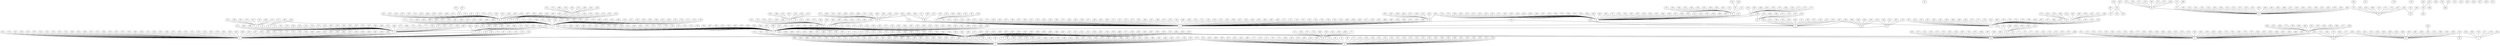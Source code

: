 graph G {
0[Index="0", Pose="2382.15 0 -587.052"];
1[Index="1", Pose="-1859 0 -1375.01"];
2[Index="2", Pose="-4602.37 0 2897.85"];
3[Index="3", Pose="-146.018 0 618.42"];
4[Index="4", Pose="1644.46 0 460.012"];
5[Index="5", Pose="1333.06 0 901.463"];
6[Index="6", Pose="605.327 0 2347.58"];
7[Index="7", Pose="2578.24 0 -597.21"];
8[Index="8", Pose="-2117.97 0 -1399.27"];
9[Index="9", Pose="-414.781 0 -3501.73"];
10[Index="10", Pose="738.856 0 93.1313"];
11[Index="11", Pose="1762.02 0 -48.0425"];
12[Index="12", Pose="-5225.7 0 1687.96"];
13[Index="13", Pose="-5199.47 0 2630.67"];
14[Index="14", Pose="421.186 0 -9.42188"];
15[Index="15", Pose="3195.28 0 246.583"];
16[Index="16", Pose="3100.92 0 508.47"];
17[Index="17", Pose="-4171.03 0 1796.88"];
18[Index="18", Pose="40.6406 0 267.489"];
19[Index="19", Pose="-2226.29 0 -1655.23"];
20[Index="20", Pose="1911.81 0 1648.66"];
21[Index="21", Pose="1497.66 0 -118.451"];
22[Index="22", Pose="-3292.11 0 -2772.19"];
23[Index="23", Pose="-2994.36 0 4629.24"];
24[Index="24", Pose="-3516.22 0 3909.16"];
25[Index="25", Pose="-506.333 0 2374.35"];
26[Index="26", Pose="-2420.72 0 435.999"];
27[Index="27", Pose="-999.223 0 2350.15"];
28[Index="28", Pose="-5416.68 0 2695.05"];
29[Index="29", Pose="-83.2803 0 1428.88"];
30[Index="30", Pose="-2617.06 0 4122.99"];
31[Index="31", Pose="-4783.31 0 2994.78"];
32[Index="32", Pose="794.716 0 360.179"];
33[Index="33", Pose="-2495.65 0 -719.375"];
34[Index="34", Pose="-1515.84 0 1843.04"];
35[Index="35", Pose="-4528.6 0 2789.31"];
36[Index="36", Pose="-5237.77 0 2759.93"];
37[Index="37", Pose="633.263 0 1527.92"];
38[Index="38", Pose="-1391.08 0 2424.9"];
39[Index="39", Pose="-1221.96 0 -2115.35"];
40[Index="40", Pose="1487.81 0 -2606.63"];
41[Index="41", Pose="-916.621 0 2700.2"];
42[Index="42", Pose="-5102.63 0 1201.34"];
43[Index="43", Pose="438.293 0 2392.94"];
44[Index="44", Pose="-258.697 0 -1794.67"];
45[Index="45", Pose="1170.06 0 120.493"];
46[Index="46", Pose="-656.26 0 -1439.59"];
47[Index="47", Pose="-2118.88 0 -2435.74"];
48[Index="48", Pose="-5467.03 0 1436.55"];
49[Index="49", Pose="-4320.47 0 2039.48"];
50[Index="50", Pose="-1640.52 0 -1394.3"];
51[Index="51", Pose="-3638.58 0 3256.23"];
52[Index="52", Pose="2024.76 0 914.591"];
53[Index="53", Pose="-2096.77 0 -3197.45"];
54[Index="54", Pose="1835.44 0 -1922.32"];
55[Index="55", Pose="54.0664 0 -219.698"];
56[Index="56", Pose="-2825.03 0 2594.67"];
57[Index="57", Pose="221.86 0 2196.15"];
58[Index="58", Pose="2535.43 0 640.62"];
59[Index="59", Pose="3421.26 0 2398.67"];
60[Index="60", Pose="-3570.26 0 3896.26"];
61[Index="61", Pose="-5041.47 0 -3554.32"];
62[Index="62", Pose="-1287.02 0 2410.7"];
63[Index="63", Pose="-3457.51 0 1915.89"];
64[Index="64", Pose="-1609.72 0 -3639.77"];
65[Index="65", Pose="-3391.29 0 -3603.93"];
66[Index="66", Pose="2589.89 0 -2132.56"];
67[Index="67", Pose="2111.66 0 -680.109"];
68[Index="68", Pose="2339.22 0 169.384"];
69[Index="69", Pose="3363.98 0 2436.76"];
70[Index="70", Pose="2197.3 0 40.9731"];
71[Index="71", Pose="-4854.26 0 3694.98"];
72[Index="72", Pose="-3748.28 0 3947.83"];
73[Index="73", Pose="2128.49 0 -2354.11"];
74[Index="74", Pose="985.01 0 613.306"];
75[Index="75", Pose="-2975.78 0 3266.28"];
76[Index="76", Pose="-1039.63 0 -1135.59"];
77[Index="77", Pose="-3288.47 0 4683.5"];
78[Index="78", Pose="2572.83 0 -1955.32"];
79[Index="79", Pose="-15.0059 0 808.806"];
80[Index="80", Pose="4374.11 0 1601.86"];
81[Index="81", Pose="-3350.29 0 4457.82"];
82[Index="82", Pose="-654.996 0 -761.327"];
83[Index="83", Pose="570.977 0 -964.793"];
84[Index="84", Pose="2002.33 0 691.779"];
85[Index="85", Pose="357.547 0 2317"];
86[Index="86", Pose="-3507.93 0 4515.07"];
87[Index="87", Pose="1739.67 0 -1849.4"];
88[Index="88", Pose="3692.57 0 1380.24"];
89[Index="89", Pose="2295.06 0 2706.02"];
90[Index="90", Pose="3496.15 0 1418.84"];
91[Index="91", Pose="1922.65 0 619.239"];
92[Index="92", Pose="-1439.38 0 1430.42"];
93[Index="93", Pose="-1723.37 0 -3746"];
94[Index="94", Pose="1768.77 0 332.029"];
95[Index="95", Pose="3558.87 0 1613.47"];
96[Index="96", Pose="2354.35 0 -879.187"];
97[Index="97", Pose="-3478.63 0 1518.07"];
98[Index="98", Pose="-4342.84 0 3214.21"];
99[Index="99", Pose="-2946.34 0 -2854.94"];
100[Index="100", Pose="-4510.24 0 1584.29"];
101[Index="101", Pose="2375.85 0 -1649.57"];
102[Index="102", Pose="-4525.33 0 3459.03"];
103[Index="103", Pose="-1408.3 0 770.154"];
104[Index="104", Pose="1629.35 0 -2062.26"];
105[Index="105", Pose="-2831.54 0 2451.12"];
106[Index="106", Pose="-3473.2 0 1480.2"];
107[Index="107", Pose="-1795.43 0 -2042.84"];
108[Index="108", Pose="2257.71 0 -617.562"];
109[Index="109", Pose="-1282.56 0 1035.2"];
110[Index="110", Pose="3460.66 0 1806.35"];
111[Index="111", Pose="-2391.18 0 831.54"];
112[Index="112", Pose="-310.542 0 -2421.8"];
113[Index="113", Pose="-459.46 0 2374.9"];
114[Index="114", Pose="4384.29 0 1377.19"];
115[Index="115", Pose="3557.96 0 1123.28"];
116[Index="116", Pose="-4547.79 0 1168.55"];
117[Index="117", Pose="-3537.81 0 4674.68"];
118[Index="118", Pose="-4604.34 0 1993.79"];
119[Index="119", Pose="3221.18 0 715.122"];
120[Index="120", Pose="1550.63 0 -1876.48"];
121[Index="121", Pose="-1679.77 0 -3822.48"];
122[Index="122", Pose="-2815.29 0 3149.51"];
123[Index="123", Pose="-196.083 0 177.458"];
124[Index="124", Pose="1688.26 0 -85.5059"];
125[Index="125", Pose="-3547.25 0 4092.44"];
126[Index="126", Pose="-774.415 0 -1070.8"];
127[Index="127", Pose="-721.85 0 750.064"];
128[Index="128", Pose="953.127 0 486.447"];
129[Index="129", Pose="-954.208 0 -989.957"];
130[Index="130", Pose="3505.86 0 2155.92"];
131[Index="131", Pose="-5163.53 0 2228.49"];
132[Index="132", Pose="2425.74 0 -952.146"];
133[Index="133", Pose="-3337.61 0 3366.87"];
134[Index="134", Pose="-4067.63 0 -2893.6"];
135[Index="135", Pose="991.932 0 122.816"];
136[Index="136", Pose="-2052.88 0 -1641.33"];
137[Index="137", Pose="-911.008 0 147.211"];
138[Index="138", Pose="-4066.59 0 4316.18"];
139[Index="139", Pose="-1909.12 0 -1781.07"];
140[Index="140", Pose="-3389.43 0 4396.15"];
141[Index="141", Pose="-3811.15 0 1769.42"];
142[Index="142", Pose="-4997.24 0 2451.18"];
143[Index="143", Pose="370.564 0 314.028"];
144[Index="144", Pose="-4916.16 0 -3717.87"];
145[Index="145", Pose="-1913.89 0 -2552.97"];
146[Index="146", Pose="-2303.66 0 -247.271"];
147[Index="147", Pose="-4278.5 0 4314.21"];
148[Index="148", Pose="-336.989 0 2384.21"];
149[Index="149", Pose="-4399.61 0 2689.3"];
150[Index="150", Pose="-226.709 0 1582.35"];
151[Index="151", Pose="1555.11 0 503.574"];
152[Index="152", Pose="-325.921 0 -2138.66"];
153[Index="153", Pose="1847.55 0 -572.059"];
154[Index="154", Pose="-2686.76 0 -2873.29"];
155[Index="155", Pose="-307.302 0 1756.79"];
156[Index="156", Pose="-2470.4 0 2373.32"];
157[Index="157", Pose="-2060.33 0 -2049.82"];
158[Index="158", Pose="-2908.95 0 1138.34"];
159[Index="159", Pose="3665.22 0 2401.65"];
160[Index="160", Pose="-3162.58 0 1813.48"];
161[Index="161", Pose="-3414.58 0 4647.76"];
162[Index="162", Pose="-51.8237 0 1497.27"];
163[Index="163", Pose="1706.51 0 1514.77"];
164[Index="164", Pose="-2940.99 0 1439.32"];
165[Index="165", Pose="2844.45 0 296.303"];
166[Index="166", Pose="-1304.5 0 -1429.64"];
167[Index="167", Pose="-3174.05 0 2393.05"];
168[Index="168", Pose="-4669.65 0 4091.78"];
169[Index="169", Pose="-3337.29 0 -3129.68"];
170[Index="170", Pose="2567.52 0 -64.6924"];
171[Index="171", Pose="-5167.41 0 -3670.26"];
172[Index="172", Pose="609.776 0 2667.73"];
173[Index="173", Pose="-4557.6 0 -3344"];
174[Index="174", Pose="2993.72 0 1443.04"];
175[Index="175", Pose="-4858.86 0 -3603.4"];
176[Index="176", Pose="-4743.56 0 2921.56"];
177[Index="177", Pose="-5030.95 0 -3816.98"];
178[Index="178", Pose="2042.32 0 -517.079"];
179[Index="179", Pose="-4565.13 0 -3461.9"];
180[Index="180", Pose="-987.534 0 -1465.63"];
181[Index="181", Pose="3112.56 0 1580.2"];
182[Index="182", Pose="2485.44 0 -1483.08"];
183[Index="183", Pose="-5006.09 0 1316.78"];
184[Index="184", Pose="-2270.79 0 -263.214"];
185[Index="185", Pose="-176.828 0 -3480.87"];
186[Index="186", Pose="1245.48 0 -274.089"];
187[Index="187", Pose="-831.164 0 -1982.02"];
188[Index="188", Pose="-332.009 0 1468.71"];
189[Index="189", Pose="-4405.73 0 1777.16"];
190[Index="190", Pose="-957.816 0 -453.688"];
191[Index="191", Pose="-3216.18 0 -3128.99"];
192[Index="192", Pose="-754.261 0 2507.83"];
193[Index="193", Pose="-5131.26 0 2645.15"];
194[Index="194", Pose="693.227 0 38.1299"];
195[Index="195", Pose="-212.602 0 -2327.08"];
196[Index="196", Pose="-4376.83 0 2987.85"];
197[Index="197", Pose="-3564.46 0 -2892.62"];
198[Index="198", Pose="-3610.1 0 -3053.08"];
199[Index="199", Pose="-772.221 0 -1819.44"];
200[Index="200", Pose="2393.09 0 -80.4365"];
201[Index="201", Pose="2559.54 0 248.021"];
202[Index="202", Pose="-968.63 0 -1328.72"];
203[Index="203", Pose="651.366 0 894.53"];
204[Index="204", Pose="-3766.95 0 -2713.32"];
205[Index="205", Pose="3642.51 0 580.038"];
206[Index="206", Pose="538.781 0 2033.4"];
207[Index="207", Pose="2486.49 0 -1323.38"];
208[Index="208", Pose="-1598.95 0 -929.522"];
209[Index="209", Pose="-2505.77 0 1118.53"];
210[Index="210", Pose="-3359.41 0 2325.5"];
211[Index="211", Pose="3399.8 0 225.93"];
212[Index="212", Pose="-362.698 0 -3381.17"];
213[Index="213", Pose="3509.04 0 977.537"];
214[Index="214", Pose="2090.5 0 669.459"];
215[Index="215", Pose="-1751.47 0 -3731.99"];
216[Index="216", Pose="1840.34 0 -1574.64"];
217[Index="217", Pose="251.955 0 377.761"];
218[Index="218", Pose="-2625.12 0 3958.75"];
219[Index="219", Pose="1893.7 0 -1637.78"];
220[Index="220", Pose="-546.539 0 -1697.44"];
221[Index="221", Pose="-817.831 0 -1645.9"];
222[Index="222", Pose="-3458.53 0 -3166.42"];
223[Index="223", Pose="1363.6 0 160.039"];
224[Index="224", Pose="2384.77 0 -108.046"];
225[Index="225", Pose="-1046.47 0 915.185"];
226[Index="226", Pose="-1086.84 0 -1083.23"];
227[Index="227", Pose="-3599.16 0 3186.38"];
228[Index="228", Pose="-1143.75 0 -835.288"];
229[Index="229", Pose="-1512.27 0 -3738.27"];
230[Index="230", Pose="-1384.42 0 1983.54"];
231[Index="231", Pose="-600.446 0 -671.81"];
232[Index="232", Pose="2982.52 0 1024.68"];
233[Index="233", Pose="-435.17 0 860.979"];
234[Index="234", Pose="1719.86 0 2535.25"];
235[Index="235", Pose="-2243.88 0 -1017.85"];
236[Index="236", Pose="-2556.15 0 -3767.42"];
237[Index="237", Pose="-2023.06 0 -1058.26"];
238[Index="238", Pose="2419.93 0 1041.96"];
239[Index="239", Pose="-4985.42 0 -3689.63"];
240[Index="240", Pose="3101.02 0 1519.59"];
241[Index="241", Pose="-3947.71 0 4545.94"];
242[Index="242", Pose="1814.78 0 529.477"];
243[Index="243", Pose="2056.02 0 710.672"];
244[Index="244", Pose="-913.827 0 -1063.71"];
245[Index="245", Pose="-3267.94 0 3208.05"];
246[Index="246", Pose="-1729.11 0 -3789.03"];
247[Index="247", Pose="1514.97 0 772.431"];
248[Index="248", Pose="2300.5 0 -382.175"];
249[Index="249", Pose="-1186.5 0 -1961.43"];
250[Index="250", Pose="783.096 0 1522.69"];
251[Index="251", Pose="-5438.16 0 1359.94"];
252[Index="252", Pose="2359.16 0 -346.131"];
253[Index="253", Pose="-4308.19 0 4573.96"];
254[Index="254", Pose="-2704.9 0 2480.17"];
255[Index="255", Pose="-3290.87 0 -2863.78"];
256[Index="256", Pose="-4645.19 0 2274.19"];
257[Index="257", Pose="3095.03 0 630.095"];
258[Index="258", Pose="3368 0 2723.44"];
259[Index="259", Pose="-1937.46 0 -2842.66"];
260[Index="260", Pose="-317.705 0 635.199"];
261[Index="261", Pose="-4752.92 0 2418.2"];
262[Index="262", Pose="-1144.87 0 1000.19"];
263[Index="263", Pose="2574.04 0 -1275.69"];
264[Index="264", Pose="-3511.1 0 -3099.44"];
265[Index="265", Pose="1335.88 0 566.009"];
266[Index="266", Pose="3504.26 0 2232.04"];
267[Index="267", Pose="651.703 0 1202.46"];
268[Index="268", Pose="676.146 0 -3235.38"];
269[Index="269", Pose="-177.606 0 -86.7754"];
270[Index="270", Pose="533.818 0 2019.94"];
271[Index="271", Pose="927.641 0 2403.91"];
272[Index="272", Pose="2160.05 0 2715.64"];
273[Index="273", Pose="-2330.15 0 -1028.75"];
274[Index="274", Pose="2163.16 0 1059.57"];
275[Index="275", Pose="916.554 0 79.9624"];
276[Index="276", Pose="-201.763 0 441.973"];
277[Index="277", Pose="2935.29 0 1366.95"];
278[Index="278", Pose="-1554.98 0 1192.76"];
279[Index="279", Pose="2395.72 0 -2530.48"];
280[Index="280", Pose="-1570.21 0 -2405.17"];
281[Index="281", Pose="764.572 0 1791.57"];
282[Index="282", Pose="3319.74 0 1759.36"];
283[Index="283", Pose="-1077.53 0 2189.58"];
284[Index="284", Pose="2122.24 0 -1427.64"];
285[Index="285", Pose="-3109.58 0 2410.35"];
286[Index="286", Pose="1327.03 0 500.55"];
287[Index="287", Pose="-2393.08 0 -2699.18"];
288[Index="288", Pose="-4872.21 0 3376.64"];
289[Index="289", Pose="2527.88 0 -684.133"];
290[Index="290", Pose="-4178.82 0 1376.34"];
291[Index="291", Pose="-5036.61 0 1536.79"];
292[Index="292", Pose="-436.682 0 -1857.95"];
293[Index="293", Pose="-2457.84 0 -179.727"];
294[Index="294", Pose="-2334.11 0 -1534.44"];
295[Index="295", Pose="-5053.16 0 -3336.36"];
296[Index="296", Pose="2927.42 0 1824.84"];
297[Index="297", Pose="-486.29 0 -2900.77"];
298[Index="298", Pose="-1510.66 0 -1151.01"];
299[Index="299", Pose="-3187.97 0 2379.11"];
300[Index="300", Pose="-3540.73 0 1549.01"];
301[Index="301", Pose="268.448 0 797.912"];
302[Index="302", Pose="-366.865 0 189.257"];
303[Index="303", Pose="3257.3 0 1448.28"];
304[Index="304", Pose="-144.45 0 2445.12"];
305[Index="305", Pose="-1311.96 0 1726.31"];
306[Index="306", Pose="1520.78 0 120.08"];
307[Index="307", Pose="-5469.76 0 1935.85"];
308[Index="308", Pose="3449.87 0 2348.46"];
309[Index="309", Pose="-547.474 0 168.592"];
310[Index="310", Pose="-4573.99 0 4611.43"];
311[Index="311", Pose="-5440.82 0 1343.79"];
312[Index="312", Pose="-3249.63 0 3110.64"];
313[Index="313", Pose="-5339.12 0 -3215.17"];
314[Index="314", Pose="645.259 0 2454.74"];
315[Index="315", Pose="731.297 0 -1044.15"];
316[Index="316", Pose="-4661.13 0 1515.69"];
317[Index="317", Pose="4434.82 0 2222"];
318[Index="318", Pose="753.448 0 -2807.91"];
319[Index="319", Pose="-4243.06 0 -3030.34"];
320[Index="320", Pose="-3882.39 0 1243.91"];
321[Index="321", Pose="-4275.6 0 4529.92"];
322[Index="322", Pose="-2860.32 0 2447.28"];
323[Index="323", Pose="1974.49 0 -941.388"];
324[Index="324", Pose="-4583.17 0 -2840.15"];
325[Index="325", Pose="1218.7 0 332.905"];
326[Index="326", Pose="-4328.75 0 3156.83"];
327[Index="327", Pose="-3224.1 0 2971.82"];
328[Index="328", Pose="-4738.26 0 4118.41"];
329[Index="329", Pose="-4567.73 0 2809.63"];
330[Index="330", Pose="-1566.34 0 1454.68"];
331[Index="331", Pose="1599.86 0 -152.792"];
332[Index="332", Pose="-3374.63 0 1299.37"];
333[Index="333", Pose="1784.91 0 -2208.08"];
334[Index="334", Pose="-916.374 0 227.524"];
335[Index="335", Pose="831.535 0 1498.92"];
336[Index="336", Pose="3004 0 906.674"];
337[Index="337", Pose="2597.95 0 -2063.66"];
338[Index="338", Pose="2153.73 0 -202.267"];
339[Index="339", Pose="2033.03 0 -946.711"];
340[Index="340", Pose="-1317.18 0 2477.9"];
341[Index="341", Pose="-4815.68 0 -3337.72"];
342[Index="342", Pose="683.299 0 1630.04"];
343[Index="343", Pose="-3276.19 0 4492.14"];
344[Index="344", Pose="-3512.5 0 1454.17"];
345[Index="345", Pose="-222.723 0 -2758.29"];
346[Index="346", Pose="-309.485 0 294.455"];
347[Index="347", Pose="2673.17 0 -1317.99"];
348[Index="348", Pose="203.319 0 771.366"];
349[Index="349", Pose="-4856.38 0 -3150.52"];
350[Index="350", Pose="3039.66 0 1974.07"];
351[Index="351", Pose="-3727.66 0 4555.55"];
352[Index="352", Pose="-505.952 0 -3740.59"];
353[Index="353", Pose="-476.31 0 253.462"];
354[Index="354", Pose="-4375.89 0 2642.9"];
355[Index="355", Pose="626.772 0 337.647"];
356[Index="356", Pose="90.2036 0 -216.705"];
357[Index="357", Pose="-2183.67 0 -976.303"];
358[Index="358", Pose="915.843 0 623.526"];
359[Index="359", Pose="-2419.55 0 -172.093"];
360[Index="360", Pose="-1431.62 0 -2295.04"];
361[Index="361", Pose="-3571.3 0 4161.15"];
362[Index="362", Pose="-1116.26 0 192.562"];
363[Index="363", Pose="-1698.37 0 -3709.33"];
364[Index="364", Pose="-2062.57 0 -1856.03"];
365[Index="365", Pose="-2699.49 0 4097.65"];
366[Index="366", Pose="2998.98 0 1851.27"];
367[Index="367", Pose="-555.879 0 -2449.21"];
368[Index="368", Pose="3311.28 0 1427.75"];
369[Index="369", Pose="-442.021 0 185.517"];
370[Index="370", Pose="-4370.75 0 2175.59"];
371[Index="371", Pose="-2586.86 0 -3186.77"];
372[Index="372", Pose="1913.58 0 48.9805"];
373[Index="373", Pose="-1339.71 0 287.99"];
374[Index="374", Pose="157.583 0 371.595"];
375[Index="375", Pose="1663.76 0 -2433.31"];
376[Index="376", Pose="2167.5 0 -1524.46"];
377[Index="377", Pose="-3177.76 0 4461.47"];
378[Index="378", Pose="-1133.72 0 609.477"];
379[Index="379", Pose="504.945 0 2755"];
380[Index="380", Pose="-3286.88 0 4199.63"];
381[Index="381", Pose="-5173.33 0 1619.34"];
382[Index="382", Pose="-4653.27 0 1340.12"];
383[Index="383", Pose="2440.05 0 -1543.06"];
384[Index="384", Pose="2049.07 0 178.228"];
385[Index="385", Pose="-2354.86 0 2399.11"];
386[Index="386", Pose="1437.12 0 -2570.23"];
387[Index="387", Pose="-4858.94 0 4256.44"];
388[Index="388", Pose="-715.878 0 128.88"];
389[Index="389", Pose="-2158.41 0 -1290.44"];
390[Index="390", Pose="3627.8 0 311.176"];
391[Index="391", Pose="881.979 0 2573.4"];
392[Index="392", Pose="-4475.61 0 4316.81"];
393[Index="393", Pose="-681.738 0 -1826.06"];
394[Index="394", Pose="-3639.88 0 1629.67"];
395[Index="395", Pose="-772.965 0 2398.19"];
396[Index="396", Pose="-687.554 0 358.439"];
397[Index="397", Pose="-579.569 0 -2691.31"];
398[Index="398", Pose="3488.66 0 1216.58"];
399[Index="399", Pose="-3570.41 0 4039.58"];
400[Index="400", Pose="-518.555 0 -3370.19"];
401[Index="401", Pose="1844.49 0 661.264"];
402[Index="402", Pose="1202.47 0 113.966"];
403[Index="403", Pose="-4980.7 0 4348.25"];
404[Index="404", Pose="2870.14 0 1204.96"];
405[Index="405", Pose="-5306.52 0 -3162.21"];
406[Index="406", Pose="-4348.95 0 2118.89"];
407[Index="407", Pose="-2036.62 0 -3809.69"];
408[Index="408", Pose="-2062.61 0 -1000.54"];
409[Index="409", Pose="1872.58 0 -2041.99"];
410[Index="410", Pose="245.036 0 2471.62"];
411[Index="411", Pose="-2380.95 0 -1352.69"];
412[Index="412", Pose="-2237.06 0 -1749.81"];
413[Index="413", Pose="-2134.05 0 -1134.37"];
414[Index="414", Pose="-864.953 0 266.173"];
415[Index="415", Pose="-2228.23 0 -973.457"];
416[Index="416", Pose="-3266.63 0 2464.85"];
417[Index="417", Pose="-1191.94 0 -1002.94"];
418[Index="418", Pose="1537.66 0 956.352"];
419[Index="419", Pose="-4971.13 0 -2961.78"];
420[Index="420", Pose="-1129.51 0 -1513.9"];
421[Index="421", Pose="2422.57 0 -1435.76"];
422[Index="422", Pose="-56.894 0 1699.81"];
423[Index="423", Pose="-2981.02 0 -2793.35"];
424[Index="424", Pose="-2724.58 0 4142.11"];
425[Index="425", Pose="-346.29 0 2628.57"];
426[Index="426", Pose="2503 0 -367.697"];
427[Index="427", Pose="220.417 0 -193.079"];
428[Index="428", Pose="-4984.55 0 4637.13"];
429[Index="429", Pose="-397.328 0 -2730.56"];
430[Index="430", Pose="4484.41 0 1083.94"];
431[Index="431", Pose="-378.121 0 2664.3"];
432[Index="432", Pose="3034.53 0 2032.85"];
433[Index="433", Pose="-2003.97 0 -1122.33"];
434[Index="434", Pose="-4945.1 0 1617.14"];
435[Index="435", Pose="-3299.25 0 4018.92"];
436[Index="436", Pose="967.467 0 1103.99"];
437[Index="437", Pose="-1237.9 0 1627.26"];
438[Index="438", Pose="-3231.44 0 -2842.74"];
439[Index="439", Pose="-4071.21 0 4055.4"];
440[Index="440", Pose="1334.21 0 986.511"];
441[Index="441", Pose="-4799.48 0 3417.28"];
442[Index="442", Pose="-325.167 0 -3733.37"];
443[Index="443", Pose="-186.486 0 -1899.15"];
444[Index="444", Pose="-2551.83 0 194.617"];
445[Index="445", Pose="1715.29 0 509.353"];
446[Index="446", Pose="-1059.29 0 -825.525"];
447[Index="447", Pose="-3293.18 0 2329.71"];
448[Index="448", Pose="-4949.34 0 -3737.23"];
449[Index="449", Pose="-2476.27 0 569.191"];
450[Index="450", Pose="-611.856 0 -2425.92"];
451[Index="451", Pose="2920.47 0 325.322"];
452[Index="452", Pose="-1772.45 0 -991.401"];
453[Index="453", Pose="2584.01 0 938.871"];
454[Index="454", Pose="-3994.61 0 -3126.14"];
455[Index="455", Pose="-1688.15 0 -2521.07"];
456[Index="456", Pose="1480.53 0 -264.367"];
457[Index="457", Pose="1395.43 0 -203.127"];
458[Index="458", Pose="-4842.95 0 2503.07"];
459[Index="459", Pose="1534.65 0 -1679.07"];
460[Index="460", Pose="717.156 0 313.731"];
461[Index="461", Pose="-937.982 0 -243.953"];
462[Index="462", Pose="-2308.89 0 -3412.24"];
463[Index="463", Pose="3066.96 0 397.765"];
464[Index="464", Pose="-248.297 0 729.546"];
465[Index="465", Pose="-458.834 0 2679.22"];
466[Index="466", Pose="-4535.41 0 2922.07"];
467[Index="467", Pose="2402.32 0 1014.48"];
468[Index="468", Pose="-1010.06 0 -1552.66"];
469[Index="469", Pose="-4626.78 0 -3165.17"];
470[Index="470", Pose="2222.36 0 -254.927"];
471[Index="471", Pose="-895.163 0 -1473.77"];
472[Index="472", Pose="1470.47 0 -1977.2"];
473[Index="473", Pose="-1346.79 0 -1413.66"];
474[Index="474", Pose="322.793 0 2689.33"];
475[Index="475", Pose="-40.1812 0 2678.15"];
476[Index="476", Pose="-506.854 0 1589.81"];
477[Index="477", Pose="3166.79 0 2586.13"];
478[Index="478", Pose="-2032.5 0 -2675.77"];
479[Index="479", Pose="2851.34 0 1466.68"];
480[Index="480", Pose="-4776.52 0 3302.07"];
481[Index="481", Pose="-5086.57 0 2232.76"];
482[Index="482", Pose="-575.019 0 761.06"];
483[Index="483", Pose="-2503.93 0 3120.33"];
484[Index="484", Pose="-4778.48 0 3808.07"];
485[Index="485", Pose="4436.82 0 1265.48"];
486[Index="486", Pose="-3349.77 0 2349.02"];
487[Index="487", Pose="-626.812 0 -1551.28"];
488[Index="488", Pose="2307.51 0 -664.794"];
489[Index="489", Pose="-2302.16 0 -447.812"];
490[Index="490", Pose="-1177.88 0 -1545.66"];
491[Index="491", Pose="2637.79 0 2631.26"];
492[Index="492", Pose="-3340.02 0 1889.81"];
493[Index="493", Pose="481.758 0 790.242"];
494[Index="494", Pose="2141.33 0 -1719.26"];
495[Index="495", Pose="-3370.41 0 -3146.12"];
496[Index="496", Pose="-879.415 0 -3615.98"];
497[Index="497", Pose="-1581.32 0 2174.85"];
498[Index="498", Pose="-2564.14 0 1180.64"];
499[Index="499", Pose="-453.319 0 -2777.72"];
500[Index="500", Pose="-2335.22 0 -3434.2"];
501[Index="501", Pose="1976.74 0 146.452"];
502[Index="502", Pose="4407.49 0 2216.66"];
503[Index="503", Pose="3294.33 0 1704.86"];
504[Index="504", Pose="-342.694 0 -2119.21"];
505[Index="505", Pose="-258.148 0 798.23"];
506[Index="506", Pose="-3219.44 0 1542.22"];
507[Index="507", Pose="1038.07 0 44.0728"];
508[Index="508", Pose="-5510.88 0 2277.44"];
509[Index="509", Pose="-1296.38 0 1035.5"];
510[Index="510", Pose="-952.364 0 -1536.82"];
511[Index="511", Pose="-1100.41 0 -838.051"];
512[Index="512", Pose="-3372.99 0 1454.45"];
513[Index="513", Pose="-4532.2 0 1539.71"];
514[Index="514", Pose="2389.81 0 -2138.94"];
515[Index="515", Pose="-2336.2 0 2635.05"];
516[Index="516", Pose="-2644.84 0 -3061.03"];
517[Index="517", Pose="-2555.61 0 2543.07"];
518[Index="518", Pose="-2187.47 0 -1447.57"];
519[Index="519", Pose="3187.3 0 2071.6"];
520[Index="520", Pose="2286.13 0 -2314.21"];
521[Index="521", Pose="2061.66 0 -1097.9"];
522[Index="522", Pose="716.716 0 820.358"];
523[Index="523", Pose="3702.54 0 1949.43"];
524[Index="524", Pose="-2712.29 0 1585.93"];
525[Index="525", Pose="-4760.95 0 4604.16"];
526[Index="526", Pose="-724.396 0 -83.9658"];
527[Index="527", Pose="-193.537 0 -2408.74"];
528[Index="528", Pose="-2885.89 0 -3031.77"];
529[Index="529", Pose="-2853 0 4159.2"];
530[Index="530", Pose="-1330.36 0 2697.24"];
531[Index="531", Pose="-1053.58 0 76.0918"];
532[Index="532", Pose="-2761.68 0 4535.51"];
533[Index="533", Pose="3670.92 0 826.347"];
534[Index="534", Pose="1966.23 0 -652.112"];
535[Index="535", Pose="1429.63 0 2488.77"];
536[Index="536", Pose="-1977.57 0 -3744.68"];
537[Index="537", Pose="-4743.07 0 1356.17"];
538[Index="538", Pose="-3399.24 0 1253.95"];
539[Index="539", Pose="-1070.02 0 -1707.62"];
540[Index="540", Pose="-1559.71 0 1791.14"];
541[Index="541", Pose="-4606.39 0 -3182.83"];
542[Index="542", Pose="-1342.57 0 729.355"];
543[Index="543", Pose="2267.22 0 -1012.75"];
544[Index="544", Pose="1049.08 0 2693.71"];
545[Index="545", Pose="529.819 0 -2865.71"];
546[Index="546", Pose="-1203.96 0 1131.76"];
547[Index="547", Pose="-518.697 0 712.814"];
548[Index="548", Pose="-1607.94 0 -1297.59"];
549[Index="549", Pose="-5169.01 0 4504.94"];
550[Index="550", Pose="-1473.54 0 -1741.03"];
551[Index="551", Pose="-1177.53 0 2079.78"];
552[Index="552", Pose="-1249.44 0 2482.93"];
553[Index="553", Pose="-1534.8 0 -2276.09"];
554[Index="554", Pose="358.668 0 2388.33"];
555[Index="555", Pose="-5077.23 0 4289.92"];
556[Index="556", Pose="-5142.06 0 1770.29"];
557[Index="557", Pose="-2205.48 0 -1271.28"];
558[Index="558", Pose="-4869.42 0 1460.39"];
559[Index="559", Pose="2535.23 0 920.016"];
560[Index="560", Pose="-298.34 0 2724.13"];
561[Index="561", Pose="2169.49 0 -865.529"];
562[Index="562", Pose="1646.67 0 27.04"];
563[Index="563", Pose="2115.77 0 -3146.55"];
564[Index="564", Pose="2596.64 0 694.72"];
565[Index="565", Pose="-2102.44 0 -2314.25"];
566[Index="566", Pose="-717.091 0 2321.78"];
567[Index="567", Pose="-1993.46 0 -2916.6"];
568[Index="568", Pose="-4749.19 0 -3443.63"];
569[Index="569", Pose="1438.17 0 1035.88"];
570[Index="570", Pose="2921.56 0 1740.08"];
571[Index="571", Pose="1720.41 0 -2075.28"];
572[Index="572", Pose="-392.55 0 -3345.48"];
573[Index="573", Pose="1467.14 0 -2157.05"];
574[Index="574", Pose="-1851.78 0 -3477.17"];
575[Index="575", Pose="750.032 0 1274.63"];
576[Index="576", Pose="-802.393 0 -1.81396"];
577[Index="577", Pose="-936.189 0 -3752.88"];
578[Index="578", Pose="-708.349 0 -1961.08"];
579[Index="579", Pose="2757.03 0 101.823"];
580[Index="580", Pose="-2360.37 0 1.51807"];
581[Index="581", Pose="-3688.25 0 1266.26"];
582[Index="582", Pose="628.299 0 -186.393"];
583[Index="583", Pose="-2530.49 0 -191.812"];
584[Index="584", Pose="2914.53 0 2147.87"];
585[Index="585", Pose="1903.05 0 301.291"];
586[Index="586", Pose="-5036.78 0 1401.85"];
587[Index="587", Pose="778.306 0 501.695"];
588[Index="588", Pose="3475.38 0 2328.59"];
589[Index="589", Pose="-939.207 0 -216.049"];
590[Index="590", Pose="836.929 0 439.955"];
591[Index="591", Pose="1236.19 0 2716.69"];
592[Index="592", Pose="-4882.24 0 1677.38"];
593[Index="593", Pose="-2779.29 0 2947.3"];
594[Index="594", Pose="2250.81 0 -806.035"];
595[Index="595", Pose="-3816.72 0 1324.85"];
596[Index="596", Pose="-2752.61 0 2700.2"];
597[Index="597", Pose="-500.266 0 692.735"];
598[Index="598", Pose="-4031.3 0 1377.81"];
599[Index="599", Pose="-3227.06 0 2427.95"];
600[Index="600", Pose="2333.78 0 -1074.26"];
601[Index="601", Pose="2199.47 0 390.43"];
602[Index="602", Pose="-4710.56 0 2899.09"];
603[Index="603", Pose="663.767 0 1414.38"];
604[Index="604", Pose="3471.46 0 2244.08"];
605[Index="605", Pose="-3473.38 0 1677.07"];
606[Index="606", Pose="2444.3 0 -1459.35"];
607[Index="607", Pose="-1287.53 0 2187.02"];
608[Index="608", Pose="-4966.06 0 3841.3"];
609[Index="609", Pose="-2418.79 0 -1037.91"];
610[Index="610", Pose="2647.56 0 -1597.98"];
611[Index="611", Pose="-2756.28 0 2754.51"];
612[Index="612", Pose="1102.79 0 371.442"];
613[Index="613", Pose="-2635.37 0 2754.58"];
614[Index="614", Pose="-246.473 0 -3283.51"];
615[Index="615", Pose="-1532.08 0 -1224.24"];
616[Index="616", Pose="-3431.16 0 2487.28"];
617[Index="617", Pose="1951.42 0 696.903"];
618[Index="618", Pose="1454.82 0 -2337.63"];
619[Index="619", Pose="-2880.54 0 -2965.62"];
620[Index="620", Pose="3353.02 0 1584.72"];
621[Index="621", Pose="-256.557 0 -3038.54"];
622[Index="622", Pose="-638.935 0 -3451.73"];
623[Index="623", Pose="-5195.68 0 -3470.72"];
624[Index="624", Pose="-3515.42 0 4336.86"];
625[Index="625", Pose="3571.18 0 2261.28"];
626[Index="626", Pose="-238.059 0 -3810.32"];
627[Index="627", Pose="1960.82 0 -471.88"];
628[Index="628", Pose="-3735.15 0 4188.65"];
629[Index="629", Pose="-4412.29 0 4587.2"];
630[Index="630", Pose="-4373.97 0 2955.99"];
631[Index="631", Pose="-5044.3 0 1804.49"];
632[Index="632", Pose="2591.11 0 -2601.44"];
633[Index="633", Pose="-2128.36 0 -2563.83"];
634[Index="634", Pose="-4437.49 0 3231.76"];
635[Index="635", Pose="1932.18 0 -1886.53"];
636[Index="636", Pose="-1797.47 0 -2544.18"];
637[Index="637", Pose="-4219.31 0 4618.77"];
638[Index="638", Pose="-2719.35 0 -3296.01"];
639[Index="639", Pose="-4652.3 0 2996.85"];
640[Index="640", Pose="3078.88 0 1862.65"];
641[Index="641", Pose="-3859.56 0 4510.51"];
642[Index="642", Pose="-802.83 0 763.208"];
643[Index="643", Pose="767.114 0 -882.785"];
644[Index="644", Pose="-3172.69 0 -3088.28"];
645[Index="645", Pose="2096.61 0 -2048.82"];
646[Index="646", Pose="3500.78 0 2257.79"];
647[Index="647", Pose="-1940.16 0 -2888.47"];
648[Index="648", Pose="-5493.31 0 2339.11"];
649[Index="649", Pose="-2332.12 0 -2543.58"];
650[Index="650", Pose="-489.117 0 2199.89"];
651[Index="651", Pose="-2944.87 0 1499.9"];
652[Index="652", Pose="4489.83 0 2593.73"];
653[Index="653", Pose="-5063.15 0 4499.96"];
654[Index="654", Pose="-2206.87 0 -2877.39"];
655[Index="655", Pose="505.171 0 2119.74"];
656[Index="656", Pose="-2515.77 0 -51.2446"];
657[Index="657", Pose="-198.528 0 1436.78"];
658[Index="658", Pose="1754.64 0 284.63"];
659[Index="659", Pose="2752.54 0 727.186"];
660[Index="660", Pose="15.9766 0 250.923"];
661[Index="661", Pose="-1379.69 0 1671.59"];
662[Index="662", Pose="-2565.04 0 -2795.42"];
663[Index="663", Pose="-665.689 0 -2697.03"];
664[Index="664", Pose="-1895.91 0 -1509.69"];
665[Index="665", Pose="-3487.61 0 -3420.33"];
666[Index="666", Pose="1347.53 0 1039.77"];
667[Index="667", Pose="626.008 0 -2738.75"];
668[Index="668", Pose="4405.97 0 348.31"];
669[Index="669", Pose="-4606.34 0 4414.83"];
670[Index="670", Pose="-5385.55 0 1786.48"];
671[Index="671", Pose="-3417.76 0 3206.64"];
672[Index="672", Pose="-5224.96 0 2277.7"];
673[Index="673", Pose="-4027.89 0 4144.64"];
674[Index="674", Pose="-42.5327 0 1703.05"];
675[Index="675", Pose="-1160.2 0 2021.97"];
676[Index="676", Pose="-1352.71 0 -2243.41"];
677[Index="677", Pose="1114.73 0 -237.335"];
678[Index="678", Pose="3349.82 0 679.273"];
679[Index="679", Pose="580.843 0 1997.09"];
680[Index="680", Pose="-3061.52 0 4326.35"];
681[Index="681", Pose="-3085.21 0 1741.75"];
682[Index="682", Pose="3094.78 0 1160.15"];
683[Index="683", Pose="2211.31 0 -922.863"];
684[Index="684", Pose="3496.66 0 1240.46"];
685[Index="685", Pose="-197.821 0 -2391.94"];
686[Index="686", Pose="2106.37 0 -378.659"];
687[Index="687", Pose="-104.826 0 1563.48"];
688[Index="688", Pose="1542.25 0 263.735"];
689[Index="689", Pose="-4716.72 0 1135.82"];
690[Index="690", Pose="2312.64 0 -418.873"];
691[Index="691", Pose="-4584.18 0 -3288.87"];
692[Index="692", Pose="-784.622 0 -1196.04"];
693[Index="693", Pose="-4929.17 0 3117.76"];
694[Index="694", Pose="-1709.47 0 -2284.15"];
695[Index="695", Pose="89.062 0 4.27197"];
696[Index="696", Pose="-1263.31 0 -966.574"];
697[Index="697", Pose="2253.56 0 -2188.66"];
698[Index="698", Pose="-3914.57 0 1139.6"];
699[Index="699", Pose="-2036.31 0 -1287.75"];
700[Index="700", Pose="574.25 0 1002.48"];
701[Index="701", Pose="979.136 0 2565.53"];
702[Index="702", Pose="550.472 0 2334.07"];
703[Index="703", Pose="1804.02 0 2663.31"];
704[Index="704", Pose="-5105.27 0 -3331.34"];
705[Index="705", Pose="1445.16 0 766.754"];
706[Index="706", Pose="-5508.38 0 2667.72"];
707[Index="707", Pose="-2706.58 0 -3044.82"];
708[Index="708", Pose="1677.49 0 -15.6143"];
709[Index="709", Pose="-2501.43 0 -226.473"];
710[Index="710", Pose="4441.11 0 2639.21"];
711[Index="711", Pose="-1224.11 0 -2037.76"];
712[Index="712", Pose="-1113.41 0 -1251.58"];
713[Index="713", Pose="-4774.23 0 1300.77"];
714[Index="714", Pose="772.453 0 2631.23"];
715[Index="715", Pose="948.08 0 -135.171"];
716[Index="716", Pose="-2394.18 0 -965.687"];
717[Index="717", Pose="-3760.27 0 4318.5"];
718[Index="718", Pose="-292.719 0 -3337"];
719[Index="719", Pose="707.808 0 665.892"];
720[Index="720", Pose="-2926.38 0 4221.71"];
721[Index="721", Pose="2092.77 0 2754.96"];
722[Index="722", Pose="-2889.06 0 3996.23"];
723[Index="723", Pose="73.0527 0 -314.356"];
724[Index="724", Pose="1857.49 0 -373.305"];
725[Index="725", Pose="4449.53 0 2873.91"];
726[Index="726", Pose="2166.88 0 1578"];
727[Index="727", Pose="-1242.93 0 1438.71"];
728[Index="728", Pose="-1124.01 0 685.477"];
729[Index="729", Pose="698.082 0 1555.6"];
730[Index="730", Pose="-815.262 0 710.321"];
731[Index="731", Pose="1596.98 0 -279.14"];
732[Index="732", Pose="-1052.36 0 -1277.47"];
733[Index="733", Pose="-191.418 0 53.1636"];
734[Index="734", Pose="-1120.89 0 -2295.41"];
735[Index="735", Pose="-167.859 0 -2752.39"];
736[Index="736", Pose="-3458.23 0 1346.85"];
737[Index="737", Pose="-4879.62 0 -3719.24"];
738[Index="738", Pose="562.063 0 -13.8794"];
739[Index="739", Pose="-195.724 0 791.661"];
740[Index="740", Pose="-4825.1 0 2856.61"];
741[Index="741", Pose="4445.18 0 1902.78"];
742[Index="742", Pose="2391.78 0 -1730.19"];
743[Index="743", Pose="-3964.21 0 1454.36"];
744[Index="744", Pose="1799.02 0 1065.89"];
745[Index="745", Pose="-663.539 0 -1951.7"];
746[Index="746", Pose="-2780.34 0 -3242.08"];
747[Index="747", Pose="-4749.63 0 1486.36"];
748[Index="748", Pose="2263.6 0 373.56"];
749[Index="749", Pose="2346.21 0 -981.423"];
750[Index="750", Pose="-4805.95 0 2505.12"];
751[Index="751", Pose="-263.997 0 -1950.66"];
752[Index="752", Pose="3712.38 0 1484.62"];
753[Index="753", Pose="367.135 0 -6.22754"];
754[Index="754", Pose="-2354.72 0 429.7"];
755[Index="755", Pose="-899.252 0 -1001.53"];
756[Index="756", Pose="-14.5283 0 792.58"];
757[Index="757", Pose="2348.39 0 -426.568"];
758[Index="758", Pose="-2615.5 0 2897.98"];
759[Index="759", Pose="-4647.29 0 3438.04"];
760[Index="760", Pose="-23.5127 0 2371.88"];
761[Index="761", Pose="3665.62 0 981.568"];
762[Index="762", Pose="-2119.3 0 -2514.52"];
763[Index="763", Pose="-2011.31 0 -1769.07"];
764[Index="764", Pose="-4461.28 0 -3304.31"];
765[Index="765", Pose="-2367.35 0 105.109"];
766[Index="766", Pose="2818.81 0 743.033"];
767[Index="767", Pose="-2521.61 0 3891.74"];
768[Index="768", Pose="-2707.77 0 4550.46"];
769[Index="769", Pose="-1688.17 0 -2301.23"];
770[Index="770", Pose="2956.8 0 1634.45"];
771[Index="771", Pose="-1022.96 0 2459.78"];
772[Index="772", Pose="4477.5 0 168.746"];
773[Index="773", Pose="3446.38 0 2285.92"];
774[Index="774", Pose="-4119.29 0 3911.31"];
775[Index="775", Pose="-654.921 0 2687.61"];
776[Index="776", Pose="-4114.23 0 1814.51"];
777[Index="777", Pose="1079.49 0 -315.952"];
778[Index="778", Pose="-5263.33 0 1987.75"];
779[Index="779", Pose="-471.614 0 -1879.45"];
780[Index="780", Pose="1960.32 0 640.382"];
781[Index="781", Pose="1644.37 0 -2202.69"];
782[Index="782", Pose="1117.31 0 -131.642"];
783[Index="783", Pose="-5462.89 0 -3197.86"];
784[Index="784", Pose="-4136.91 0 3938.51"];
785[Index="785", Pose="-4547.87 0 -2840.36"];
786[Index="786", Pose="-336.229 0 -3285.59"];
787[Index="787", Pose="1270.52 0 224.257"];
788[Index="788", Pose="701.63 0 1140.47"];
789[Index="789", Pose="-3531.14 0 2670.26"];
790[Index="790", Pose="489.119 0 -97.8081"];
791[Index="791", Pose="-3034.31 0 -2872.65"];
792[Index="792", Pose="-1400.6 0 -876.829"];
793[Index="793", Pose="-3315.93 0 -3058.22"];
794[Index="794", Pose="-2072.52 0 -2669.61"];
795[Index="795", Pose="1615.41 0 478.926"];
796[Index="796", Pose="-1492.13 0 1014.47"];
797[Index="797", Pose="3207.78 0 1053.39"];
798[Index="798", Pose="-217.887 0 -2124.03"];
799[Index="799", Pose="3571.03 0 2642.49"];
800[Index="800", Pose="-1563.82 0 -2035.3"];
801[Index="801", Pose="934.125 0 450.525"];
802[Index="802", Pose="-317.118 0 158.781"];
803[Index="803", Pose="-3979.77 0 1576.35"];
804[Index="804", Pose="-1206.58 0 -1731.63"];
805[Index="805", Pose="643.569 0 1643.39"];
806[Index="806", Pose="-3653.43 0 1249.76"];
807[Index="807", Pose="-3464.07 0 -3447.71"];
808[Index="808", Pose="2932.4 0 2685.22"];
809[Index="809", Pose="-3682.79 0 1463.34"];
810[Index="810", Pose="-3852.77 0 -2905.72"];
811[Index="811", Pose="106.995 0 309.897"];
812[Index="812", Pose="-1232.74 0 1835.61"];
813[Index="813", Pose="-2524.95 0 -236.986"];
814[Index="814", Pose="-4402.02 0 1976.81"];
815[Index="815", Pose="600.952 0 464.658"];
816[Index="816", Pose="-2273.65 0 -2574.69"];
817[Index="817", Pose="-1328.9 0 -1979.37"];
818[Index="818", Pose="-1827.11 0 -3697.13"];
819[Index="819", Pose="-2492.54 0 -462.069"];
820[Index="820", Pose="3501.68 0 1703.54"];
821[Index="821", Pose="-3607.68 0 2502.65"];
822[Index="822", Pose="-507.465 0 83.5205"];
823[Index="823", Pose="-4638.93 0 1319.73"];
824[Index="824", Pose="-521.168 0 2717.55"];
825[Index="825", Pose="-3647.89 0 1630.9"];
826[Index="826", Pose="1998.67 0 1511.85"];
827[Index="827", Pose="824.013 0 74.2676"];
828[Index="828", Pose="720.53 0 1172.01"];
829[Index="829", Pose="-14.4058 0 424.817"];
830[Index="830", Pose="-4297.94 0 4021.48"];
831[Index="831", Pose="-2825.15 0 3055.46"];
832[Index="832", Pose="493.97 0 110.266"];
833[Index="833", Pose="-703.616 0 -987.312"];
834[Index="834", Pose="732.087 0 229.671"];
835[Index="835", Pose="513.384 0 -154.033"];
836[Index="836", Pose="-1054.15 0 921.968"];
837[Index="837", Pose="-2569.3 0 -3092.31"];
838[Index="838", Pose="-2421.54 0 2341.4"];
839[Index="839", Pose="-890.557 0 -3631.51"];
840[Index="840", Pose="2648.65 0 535.625"];
841[Index="841", Pose="-3504.89 0 -2965.83"];
842[Index="842", Pose="-244.749 0 735.617"];
843[Index="843", Pose="3026.62 0 2692.38"];
844[Index="844", Pose="-1971.72 0 -2903.2"];
845[Index="845", Pose="-639.986 0 -436.16"];
846[Index="846", Pose="-5497.6 0 -2798.44"];
847[Index="847", Pose="-4773.68 0 3417.35"];
848[Index="848", Pose="-615.292 0 -594.447"];
849[Index="849", Pose="-4072.42 0 -2828.95"];
850[Index="850", Pose="1851.92 0 196.111"];
851[Index="851", Pose="1663.85 0 1753.41"];
852[Index="852", Pose="2089.94 0 -307.04"];
853[Index="853", Pose="-4757.24 0 -2867.84"];
854[Index="854", Pose="-4947.22 0 2117.95"];
855[Index="855", Pose="-1507.52 0 2614.28"];
856[Index="856", Pose="3069.97 0 631.021"];
857[Index="857", Pose="-4817.75 0 -3225.7"];
858[Index="858", Pose="3196.6 0 2584.86"];
859[Index="859", Pose="-3050.68 0 4068.83"];
860[Index="860", Pose="129.84 0 2454.13"];
861[Index="861", Pose="-3359.15 0 3957.91"];
862[Index="862", Pose="2344.24 0 326.123"];
863[Index="863", Pose="-338.742 0 479.853"];
864[Index="864", Pose="-565.735 0 2210.04"];
865[Index="865", Pose="-2909.37 0 1669.59"];
866[Index="866", Pose="-4820.08 0 2804.93"];
867[Index="867", Pose="-157.283 0 -2872.26"];
868[Index="868", Pose="-1072.78 0 -1729.37"];
869[Index="869", Pose="-2574.37 0 2517.19"];
870[Index="870", Pose="-3073.94 0 3363.3"];
871[Index="871", Pose="966.237 0 1011"];
872[Index="872", Pose="175.438 0 2619.9"];
873[Index="873", Pose="-4141.86 0 3920.36"];
874[Index="874", Pose="2899.91 0 988.979"];
875[Index="875", Pose="2420.73 0 -2142.32"];
876[Index="876", Pose="2019.41 0 2424.22"];
877[Index="877", Pose="-307.438 0 -2474.92"];
878[Index="878", Pose="-3756.98 0 4099.18"];
879[Index="879", Pose="-3355.16 0 1858.91"];
880[Index="880", Pose="-2011.03 0 -3540.06"];
881[Index="881", Pose="1341.77 0 2567.7"];
882[Index="882", Pose="-4677.26 0 2231.35"];
883[Index="883", Pose="-5027.54 0 -3315.61"];
884[Index="884", Pose="788.883 0 2416.25"];
885[Index="885", Pose="-2481.26 0 -699.943"];
886[Index="886", Pose="-65.4834 0 462.31"];
887[Index="887", Pose="-365.093 0 1726.21"];
888[Index="888", Pose="2451.52 0 -1980.76"];
889[Index="889", Pose="1693.88 0 287.845"];
890[Index="890", Pose="2314.31 0 2720.37"];
891[Index="891", Pose="2285.85 0 -2424.59"];
892[Index="892", Pose="1932.14 0 898.788"];
893[Index="893", Pose="549.847 0 -1117.42"];
894[Index="894", Pose="-5031.76 0 1796.01"];
895[Index="895", Pose="-5245.71 0 2166.58"];
896[Index="896", Pose="2592.25 0 168.758"];
897[Index="897", Pose="2383.99 0 -1959.36"];
898[Index="898", Pose="1650.25 0 590.728"];
899[Index="899", Pose="-602.086 0 -2600.14"];
900[Index="900", Pose="-1397.7 0 708.3"];
901[Index="901", Pose="-5189.01 0 4509.85"];
902[Index="902", Pose="-5046.08 0 1780.21"];
903[Index="903", Pose="-821.759 0 2739.17"];
904[Index="904", Pose="2515.19 0 -1663.16"];
905[Index="905", Pose="-4011.55 0 4407.24"];
906[Index="906", Pose="-2555.36 0 575.717"];
907[Index="907", Pose="-926.145 0 472.423"];
908[Index="908", Pose="-5527.95 0 -3245.24"];
909[Index="909", Pose="-867.387 0 65.6958"];
910[Index="910", Pose="-4727.71 0 2037.81"];
911[Index="911", Pose="1415.65 0 2533.88"];
912[Index="912", Pose="-4867.26 0 -2893.34"];
913[Index="913", Pose="808.941 0 -172.16"];
914[Index="914", Pose="-3094.91 0 4308.84"];
915[Index="915", Pose="2412.71 0 229.136"];
916[Index="916", Pose="197.424 0 2757.05"];
917[Index="917", Pose="-5409.36 0 -3022.84"];
918[Index="918", Pose="-4817.97 0 -3238.48"];
919[Index="919", Pose="-1031.92 0 -3766.78"];
920[Index="920", Pose="667.556 0 2390.8"];
921[Index="921", Pose="841.132 0 308.627"];
922[Index="922", Pose="1841.81 0 240.055"];
923[Index="923", Pose="-1767.93 0 -3624.81"];
924[Index="924", Pose="2645.74 0 2542.56"];
925[Index="925", Pose="-583.099 0 -44.0723"];
926[Index="926", Pose="3077.28 0 436.559"];
927[Index="927", Pose="1839 0 -3810.15"];
928[Index="928", Pose="2649.52 0 -144.805"];
929[Index="929", Pose="3324.94 0 754.346"];
930[Index="930", Pose="-2333.04 0 -2684.97"];
931[Index="931", Pose="-1192.19 0 2265.48"];
932[Index="932", Pose="-467.036 0 130.309"];
933[Index="933", Pose="-4964.17 0 2618.42"];
934[Index="934", Pose="2147.11 0 165.672"];
935[Index="935", Pose="-3783.49 0 4493.24"];
936[Index="936", Pose="1795.19 0 -1798.91"];
937[Index="937", Pose="3165.93 0 315.571"];
938[Index="938", Pose="-1218.68 0 2750.92"];
939[Index="939", Pose="-443.204 0 -3669.46"];
940[Index="940", Pose="-4991.26 0 4258.83"];
941[Index="941", Pose="2982.76 0 417.54"];
942[Index="942", Pose="688.79 0 1919.62"];
943[Index="943", Pose="1596.94 0 1717.91"];
944[Index="944", Pose="-1437.86 0 -891.097"];
945[Index="945", Pose="-5113.54 0 1445.71"];
946[Index="946", Pose="-2616.7 0 -3331.31"];
947[Index="947", Pose="-530.233 0 -345.726"];
948[Index="948", Pose="2982.75 0 1258.8"];
949[Index="949", Pose="1999.41 0 2644.56"];
950[Index="950", Pose="479.379 0 156.535"];
951[Index="951", Pose="4452.42 0 1026.19"];
952[Index="952", Pose="-3529.86 0 1653.67"];
953[Index="953", Pose="1999.66 0 2326.4"];
954[Index="954", Pose="4484.19 0 1812.67"];
955[Index="955", Pose="-2991.98 0 3348.89"];
956[Index="956", Pose="-5114.19 0 -3784.25"];
957[Index="957", Pose="-870.243 0 -395.944"];
958[Index="958", Pose="-698.1 0 -1174.49"];
959[Index="959", Pose="1917.06 0 -707.265"];
960[Index="960", Pose="-189.882 0 2400.37"];
961[Index="961", Pose="3019.45 0 649.337"];
962[Index="962", Pose="-3817.51 0 3921.46"];
963[Index="963", Pose="-1007.35 0 -258.1"];
964[Index="964", Pose="3386.34 0 2237.07"];
965[Index="965", Pose="-4571.66 0 1563.39"];
966[Index="966", Pose="-4591.02 0 2656.88"];
967[Index="967", Pose="989.868 0 129.644"];
968[Index="968", Pose="-3094.81 0 1454.39"];
969[Index="969", Pose="-3865.23 0 -3070.31"];
970[Index="970", Pose="-1335.52 0 -1218.32"];
971[Index="971", Pose="-1242.1 0 2370.28"];
972[Index="972", Pose="1041.22 0 412.901"];
973[Index="973", Pose="1527.95 0 -2253.73"];
974[Index="974", Pose="-4769.85 0 3251.6"];
975[Index="975", Pose="-2491.38 0 691.233"];
976[Index="976", Pose="-3058.28 0 4516.33"];
977[Index="977", Pose="-4398.18 0 2247.08"];
978[Index="978", Pose="-2102.28 0 -1868.96"];
979[Index="979", Pose="-461.27 0 -3556.75"];
980[Index="980", Pose="-2310.46 0 -640.737"];
981[Index="981", Pose="2461.38 0 2599.07"];
982[Index="982", Pose="561.853 0 417.082"];
983[Index="983", Pose="2803.01 0 1126.53"];
984[Index="984", Pose="1014.04 0 1025.22"];
985[Index="985", Pose="2554.84 0 -1050.88"];
986[Index="986", Pose="3385.48 0 819.82"];
987[Index="987", Pose="-2395.47 0 -3588.37"];
988[Index="988", Pose="2566.18 0 -988.058"];
989[Index="989", Pose="813.084 0 704.641"];
990[Index="990", Pose="-4628.02 0 1620.55"];
991[Index="991", Pose="-3644.76 0 1618"];
992[Index="992", Pose="-2461.88 0 3392.36"];
993[Index="993", Pose="3247.52 0 2033.86"];
994[Index="994", Pose="2380.79 0 -2097.71"];
995[Index="995", Pose="3660.5 0 932.589"];
996[Index="996", Pose="1158.9 0 130.562"];
997[Index="997", Pose="-3804.22 0 1270.14"];
998[Index="998", Pose="-2256.13 0 221.749"];
999[Index="999", Pose="-3043.65 0 4609.7"];
852--0 [Distance="404.713"];
534--0 [Distance="420.971"];
627--0 [Distance="436.789"];
543--0 [Distance="440.94"];
988--0 [Distance="441.217"];
338--0 [Distance="447.476"];
224--0 [Distance="479.013"];
959--0 [Distance="480.375"];
600--0 [Distance="489.607"];
985--0 [Distance="494.932"];
339--0 [Distance="501.238"];
200--0 [Distance="506.734"];
928--0 [Distance="516.788"];
153--0 [Distance="534.804"];
323--0 [Distance="540.127"];
170--0 [Distance="554.277"];
724--0 [Distance="566.529"];
521--0 [Distance="603.054"];
70--0 [Distance="654.663"];
263--0 [Distance="714.87"];
207--0 [Distance="743.688"];
68--0 [Distance="757.653"];
579--0 [Distance="784.272"];
896--0 [Distance="784.468"];
347--0 [Distance="786.743"];
934--0 [Distance="788.567"];
372--0 [Distance="789.993"];
915--0 [Distance="816.76"];
11--0 [Distance="821.641"];
384--0 [Distance="834.624"];
501--0 [Distance="838.084"];
731--0 [Distance="843.386"];
421--0 [Distance="849.673"];
201--0 [Distance="853.707"];
124--0 [Distance="856.175"];
606--0 [Distance="874.512"];
284--0 [Distance="879.854"];
331--0 [Distance="894.738"];
182--0 [Distance="901.964"];
708--0 [Distance="907.239"];
862--0 [Distance="913.961"];
850--0 [Distance="945.773"];
456--0 [Distance="957.618"];
383--0 [Distance="957.76"];
562--0 [Distance="958.144"];
376--0 [Distance="961.664"];
748--0 [Distance="967.9"];
922--0 [Distance="987.964"];
601--0 [Distance="994.406"];
165--0 [Distance="997.015"];
21--0 [Distance="1000.95"];
585--0 [Distance="1009.3"];
610--0 [Distance="1045.18"];
457--0 [Distance="1058.78"];
451--0 [Distance="1059.35"];
101--0 [Distance="1062.54"];
658--0 [Distance="1074.06"];
904--0 [Distance="1084.3"];
94--0 [Distance="1104.96"];
889--0 [Distance="1113.18"];
306--0 [Distance="1114.44"];
216--0 [Distance="1126.45"];
742--0 [Distance="1143.18"];
840--0 [Distance="1153.88"];
494--0 [Distance="1157.54"];
219--0 [Distance="1158.71"];
941--0 [Distance="1170.44"];
688--0 [Distance="1195.52"];
58--0 [Distance="1237.2"];
242--0 [Distance="1252.42"];
223--0 [Distance="1263.16"];
4--0 [Distance="1280.83"];
445--0 [Distance="1283.28"];
214--0 [Distance="1289.92"];
91--0 [Distance="1290.84"];
780--0 [Distance="1297.9"];
139--1 [Distance="409.14"];
298--1 [Distance="414.152"];
763--1 [Distance="422.475"];
408--1 [Distance="426.242"];
19--1 [Distance="461.98"];
294--1 [Distance="501.142"];
473--1 [Distance="513.666"];
357--1 [Distance="514.177"];
208--1 [Distance="515.838"];
364--1 [Distance="522.322"];
411--1 [Distance="522.427"];
235--1 [Distance="525.06"];
550--1 [Distance="531.556"];
412--1 [Distance="532.349"];
415--1 [Distance="545.506"];
970--1 [Distance="546.434"];
978--1 [Distance="550.61"];
166--1 [Distance="557.192"];
273--1 [Distance="584.705"];
944--1 [Distance="641.512"];
609--1 [Distance="653.453"];
107--1 [Distance="670.853"];
716--1 [Distance="673.764"];
792--1 [Distance="676.996"];
490--1 [Distance="702.174"];
157--1 [Distance="704.204"];
696--1 [Distance="722.267"];
800--1 [Distance="723.266"];
420--1 [Distance="742.595"];
804--1 [Distance="743.534"];
712--1 [Distance="755.74"];
417--1 [Distance="763.812"];
817--1 [Distance="803.908"];
732--1 [Distance="812.517"];
226--1 [Distance="825.456"];
76--1 [Distance="853.636"];
539--1 [Distance="856.23"];
980--1 [Distance="861.956"];
868--1 [Distance="862.389"];
468--1 [Distance="867.334"];
180--1 [Distance="876.169"];
202--1 [Distance="891.577"];
249--1 [Distance="892.277"];
228--1 [Distance="896.038"];
33--1 [Distance="913.88"];
711--1 [Distance="917.783"];
885--1 [Distance="918.105"];
510--1 [Distance="920.966"];
694--1 [Distance="921.354"];
511--1 [Distance="929.402"];
769--1 [Distance="941.837"];
553--1 [Distance="957.626"];
471--1 [Distance="968.887"];
565--1 [Distance="970.273"];
446--1 [Distance="970.298"];
39--1 [Distance="976.688"];
129--1 [Distance="983.323"];
244--1 [Distance="995.123"];
676--1 [Distance="1005.21"];
360--1 [Distance="1014.45"];
489--1 [Distance="1027.66"];
755--1 [Distance="1029.86"];
280--1 [Distance="1069.87"];
221--1 [Distance="1075.83"];
692--1 [Distance="1089.19"];
47--1 [Distance="1092.1"];
819--1 [Distance="1111.23"];
126--1 [Distance="1126.44"];
455--1 [Distance="1158.73"];
762--1 [Distance="1168.86"];
636--1 [Distance="1170.79"];
199--1 [Distance="1174.14"];
958--1 [Distance="1178.1"];
145--1 [Distance="1179.24"];
734--1 [Distance="1179.81"];
187--1 [Distance="1193.7"];
46--1 [Distance="1204.48"];
146--1 [Distance="1212.23"];
833--1 [Distance="1218.7"];
633--1 [Distance="1218.95"];
487--1 [Distance="1244.74"];
393--1 [Distance="1260.71"];
649--1 [Distance="1260.71"];
816--1 [Distance="1269.31"];
98--2 [Distance="409.189"];
480--2 [Distance="440.139"];
750--2 [Distance="442.363"];
933--2 [Distance="457.153"];
458--2 [Distance="462.317"];
261--2 [Distance="502.724"];
759--2 [Distance="542.05"];
847--2 [Distance="547.009"];
288--2 [Distance="549.591"];
441--2 [Distance="555.572"];
102--2 [Distance="566.441"];
193--2 [Distance="586.158"];
142--2 [Distance="596.184"];
256--2 [Distance="625.133"];
36--2 [Distance="650.196"];
13--2 [Distance="654.152"];
882--2 [Distance="670.694"];
977--2 [Distance="682.058"];
370--2 [Distance="758.493"];
406--2 [Distance="819.149"];
481--2 [Distance="822.674"];
71--2 [Distance="835.978"];
28--2 [Distance="839.187"];
854--2 [Distance="852.743"];
910--2 [Distance="869.129"];
131--2 [Distance="873.474"];
672--2 [Distance="878.754"];
49--2 [Distance="903.477"];
118--2 [Distance="904.061"];
484--2 [Distance="927.097"];
706--2 [Distance="934.785"];
814--2 [Distance="942.583"];
895--2 [Distance="973.985"];
608--2 [Distance="1011.12"];
648--2 [Distance="1051.65"];
508--2 [Distance="1100.14"];
873--2 [Distance="1121.42"];
778--2 [Distance="1124.79"];
189--2 [Distance="1137.81"];
784--2 [Distance="1140.01"];
830--2 [Distance="1164.14"];
631--2 [Distance="1179.3"];
17--2 [Distance="1182.46"];
894--2 [Distance="1182.55"];
776--2 [Distance="1188.24"];
168--2 [Distance="1195.82"];
902--2 [Distance="1202.5"];
328--2 [Distance="1228.1"];
556--2 [Distance="1250.07"];
592--2 [Distance="1252.15"];
439--2 [Distance="1273.59"];
990--2 [Distance="1277.56"];
307--2 [Distance="1295.31"];
100--2 [Distance="1316.8"];
434--2 [Distance="1325.78"];
965--2 [Distance="1334.81"];
670--2 [Distance="1359.6"];
513--2 [Distance="1359.95"];
12--2 [Distance="1361.02"];
673--2 [Distance="1372.77"];
387--2 [Distance="1382.6"];
316--2 [Distance="1383.41"];
381--2 [Distance="1400.21"];
940--2 [Distance="1415.45"];
747--2 [Distance="1419.16"];
660--3 [Distance="401.617"];
123--3 [Distance="443.796"];
301--3 [Distance="451.663"];
482--3 [Distance="452.093"];
217--3 [Distance="465.079"];
302--3 [Distance="482.654"];
802--3 [Distance="490.452"];
353--3 [Distance="492.227"];
369--3 [Distance="524.427"];
733--3 [Distance="567.077"];
932--3 [Distance="584.214"];
127--3 [Distance="590.688"];
143--3 [Distance="599.593"];
396--3 [Distance="600.709"];
309--3 [Distance="602.92"];
822--3 [Distance="645.571"];
493--3 [Distance="650.864"];
695--3 [Distance="657.602"];
642--3 [Distance="672.581"];
730--3 [Distance="675.525"];
269--3 [Distance="705.903"];
982--3 [Distance="735.947"];
388--3 [Distance="751.259"];
815--3 [Distance="762.631"];
950--3 [Distance="777.469"];
907--3 [Distance="793.671"];
925--3 [Distance="793.685"];
414--3 [Distance="800.591"];
753--3 [Distance="808.4"];
700--3 [Distance="816.263"];
832--3 [Distance="817.193"];
355--3 [Distance="822.215"];
203--3 [Distance="843.835"];
14--3 [Distance="846.112"];
719--3 [Distance="855.144"];
55--3 [Distance="861.67"];
334--3 [Distance="863.857"];
356--3 [Distance="867.891"];
522--3 [Distance="886.052"];
427--3 [Distance="890.396"];
137--3 [Distance="898.47"];
576--3 [Distance="903.061"];
909--3 [Distance="908.779"];
526--3 [Distance="909.873"];
460--3 [Distance="915.371"];
587--3 [Distance="931.664"];
225--3 [Distance="948.092"];
738--3 [Distance="949.306"];
790--3 [Distance="957.278"];
836--3 [Distance="957.517"];
723--3 [Distance="958.156"];
834--3 [Distance="960.309"];
989--3 [Distance="962.969"];
32--3 [Distance="975.535"];
728--3 [Distance="980.292"];
378--3 [Distance="987.743"];
788--3 [Distance="995.512"];
590--3 [Distance="999.017"];
835--3 [Distance="1015.63"];
194--3 [Distance="1020.33"];
828--3 [Distance="1028.29"];
10--3 [Distance="1029.04"];
921--3 [Distance="1034.62"];
947--3 [Distance="1037.88"];
531--3 [Distance="1057.25"];
362--3 [Distance="1059.59"];
358--3 [Distance="1061.87"];
262--3 [Distance="1069.32"];
801--3 [Distance="1093.11"];
128--3 [Distance="1107.04"];
84--4 [Distance="426.371"];
787--4 [Distance="442.049"];
325--4 [Distance="444.322"];
243--4 [Distance="481.888"];
418--4 [Distance="507.701"];
892--4 [Distance="524.68"];
5--4 [Distance="540.231"];
612--4 [Distance="548.857"];
402--4 [Distance="561.337"];
45--4 [Distance="583.378"];
996--4 [Distance="586.771"];
52--4 [Distance="592.684"];
972--4 [Distance="605.071"];
440--4 [Distance="611.112"];
569--4 [Distance="611.702"];
744--4 [Distance="625.286"];
666--4 [Distance="651.368"];
74--4 [Distance="677.029"];
128--4 [Distance="691.834"];
967--4 [Distance="733.231"];
135--4 [Distance="734.499"];
507--4 [Distance="735.327"];
782--4 [Distance="792.424"];
274--4 [Distance="792.792"];
275--4 [Distance="821.145"];
186--4 [Distance="835.513"];
984--4 [Distance="846.69"];
871--4 [Distance="873.828"];
677--4 [Distance="875.73"];
827--4 [Distance="906.601"];
715--4 [Distance="916.069"];
470--4 [Distance="919.298"];
436--4 [Distance="934.36"];
467--4 [Distance="939.037"];
686--4 [Distance="957.463"];
777--4 [Distance="959.85"];
238--4 [Distance="969.552"];
564--4 [Distance="980.684"];
286--5 [Distance="400.958"];
898--5 [Distance="444.039"];
151--5 [Distance="455.656"];
795--5 [Distance="508.192"];
401--5 [Distance="565.031"];
617--5 [Distance="651.325"];
575--5 [Distance="692.221"];
267--5 [Distance="744.877"];
603--5 [Distance="843.229"];
57--6 [Distance="412.282"];
379--6 [Distance="419.608"];
701--6 [Distance="432.71"];
942--6 [Distance="436.024"];
474--6 [Distance="443.422"];
860--6 [Distance="487.28"];
872--6 [Distance="508.884"];
544--6 [Distance="562.78"];
916--6 [Distance="577.975"];
281--6 [Distance="578.358"];
760--6 [Distance="629.309"];
805--6 [Distance="705.223"];
342--6 [Distance="721.767"];
475--6 [Distance="725.228"];
591--6 [Distance="730.912"];
304--6 [Distance="756.095"];
881--6 [Distance="768.632"];
960--6 [Distance="796.959"];
729--6 [Distance="797.387"];
37--6 [Distance="820.137"];
911--6 [Distance="831.459"];
535--6 [Distance="836.306"];
250--6 [Distance="843.83"];
335--6 [Distance="878.286"];
603--6 [Distance="935.022"];
148--6 [Distance="943.028"];
560--6 [Distance="978.98"];
425--6 [Distance="992.235"];
431--6 [Distance="1033.19"];
113--6 [Distance="1065.14"];
650--6 [Distance="1104.36"];
25--6 [Distance="1111.98"];
465--6 [Distance="1114.64"];
234--6 [Distance="1130.22"];
864--6 [Distance="1179.11"];
824--6 [Distance="1185.7"];
703--6 [Distance="1239.58"];
775--6 [Distance="1305.31"];
566--6 [Distance="1322.67"];
192--6 [Distance="1369"];
395--6 [Distance="1379.22"];
876--6 [Distance="1416.16"];
949--6 [Distance="1425.37"];
903--6 [Distance="1479.84"];
721--6 [Distance="1542.22"];
41--6 [Distance="1562.26"];
272--6 [Distance="1597.7"];
27--6 [Distance="1604.55"];
771--6 [Distance="1632.15"];
749--7 [Distance="448.836"];
985--7 [Distance="454.273"];
67--7 [Distance="473.886"];
561--7 [Distance="488.943"];
683--7 [Distance="490.594"];
178--7 [Distance="541.871"];
659--7 [Distance="1335.82"];
235--8 [Distance="401.657"];
50--8 [Distance="477.475"];
548--8 [Distance="520.069"];
452--8 [Distance="534.548"];
615--8 [Distance="611.48"];
184--8 [Distance="1146.28"];
813--8 [Distance="1231.47"];
709--8 [Distance="1233.89"];
359--8 [Distance="1263.69"];
293--8 [Distance="1266.01"];
794--8 [Distance="1271.15"];
583--8 [Distance="1275.98"];
478--8 [Distance="1279.36"];
930--8 [Distance="1303.56"];
287--8 [Distance="1328.71"];
496--9 [Distance="478.475"];
621--9 [Distance="489.475"];
839--9 [Distance="493.158"];
577--9 [Distance="578.74"];
297--9 [Distance="605.202"];
919--9 [Distance="671.651"];
867--9 [Distance="680.099"];
499--9 [Distance="725.04"];
345--9 [Distance="767.849"];
429--9 [Distance="771.37"];
735--9 [Distance="788.977"];
397--9 [Distance="827.01"];
899--9 [Distance="920.844"];
877--9 [Distance="1032.4"];
367--9 [Distance="1061.93"];
112--9 [Distance="1084.95"];
450--9 [Distance="1093.72"];
527--9 [Distance="1115.15"];
685--9 [Distance="1130.8"];
195--9 [Distance="1191.92"];
152--9 [Distance="1365.97"];
504--9 [Distance="1384.4"];
798--9 [Distance="1391.7"];
751--9 [Distance="1558.38"];
578--9 [Distance="1568.38"];
745--9 [Distance="1569.86"];
443--9 [Distance="1618.76"];
779--9 [Distance="1623.28"];
292--9 [Distance="1643.93"];
393--9 [Distance="1696.81"];
44--9 [Distance="1714.18"];
220--9 [Distance="1809.09"];
374--10 [Distance="644.531"];
811--10 [Distance="668.01"];
18--10 [Distance="719.657"];
265--10 [Distance="761.609"];
829--10 [Distance="823.055"];
348--10 [Distance="864.177"];
886--10 [Distance="885.017"];
705--10 [Distance="976.032"];
276--10 [Distance="1003.22"];
756--10 [Distance="1028.02"];
247--10 [Distance="1031.41"];
79--10 [Distance="1039.47"];
346--10 [Distance="1067.5"];
248--11 [Distance="633.725"];
690--11 [Distance="663.854"];
252--11 [Distance="667.411"];
757--11 [Distance="697.941"];
108--11 [Distance="755.028"];
426--11 [Distance="806.991"];
488--11 [Distance="823.377"];
594--11 [Distance="901.928"];
913--11 [Distance="961.123"];
289--11 [Distance="995.568"];
311--12 [Distance="405.873"];
558--12 [Distance="422.759"];
183--12 [Distance="431.282"];
42--12 [Distance="501.944"];
537--12 [Distance="585.675"];
713--12 [Distance="594.762"];
382--12 [Distance="669.822"];
823--12 [Distance="692.74"];
689--12 [Distance="750.946"];
116--12 [Distance="854.019"];
290--12 [Distance="1092.28"];
966--12 [Distance="1158.28"];
866--12 [Distance="1188.34"];
598--12 [Distance="1234.01"];
740--12 [Distance="1235.4"];
803--12 [Distance="1250.91"];
354--12 [Distance="1278.31"];
743--12 [Distance="1282.94"];
149--12 [Distance="1298.11"];
329--12 [Distance="1300.41"];
35--12 [Distance="1303.42"];
602--12 [Distance="1316.13"];
176--12 [Distance="1324.47"];
31--12 [Distance="1379.67"];
466--12 [Distance="1414.04"];
320--12 [Distance="1414.8"];
141--12 [Distance="1416.9"];
698--12 [Distance="1421.18"];
639--12 [Distance="1428.97"];
595--12 [Distance="1455.01"];
693--12 [Distance="1460.22"];
997--12 [Distance="1481.61"];
630--12 [Distance="1527.53"];
196--12 [Distance="1552.51"];
809--12 [Distance="1559.17"];
825--12 [Distance="1578.84"];
991--12 [Distance="1582.49"];
394--12 [Distance="1586.89"];
581--12 [Distance="1594.23"];
974--12 [Distance="1628.73"];
806--12 [Distance="1632.19"];
300--12 [Distance="1690.69"];
952--12 [Distance="1696.19"];
326--12 [Distance="1721.08"];
344--12 [Distance="1729.07"];
634--12 [Distance="1733.37"];
605--12 [Distance="1752.35"];
291--13 [Distance="1105.93"];
945--13 [Distance="1188.07"];
48--13 [Distance="1223.73"];
586--13 [Distance="1239.54"];
251--13 [Distance="1292.95"];
863--14 [Distance="903.814"];
260--14 [Distance="980.559"];
464--14 [Distance="997.136"];
842--14 [Distance="999.276"];
739--14 [Distance="1011.09"];
505--14 [Distance="1055.37"];
845--14 [Distance="1143.76"];
856--15 [Distance="404.344"];
390--15 [Distance="437.322"];
961--15 [Distance="439.461"];
678--15 [Distance="459.463"];
119--15 [Distance="469.255"];
929--15 [Distance="524.057"];
205--15 [Distance="557.86"];
986--15 [Distance="603.967"];
896--15 [Distance="608.033"];
766--15 [Distance="623.05"];
336--15 [Distance="687.247"];
533--15 [Distance="749.908"];
213--15 [Distance="795.452"];
874--15 [Distance="798.997"];
232--15 [Distance="806.661"];
797--15 [Distance="806.903"];
995--15 [Distance="828.876"];
761--15 [Distance="872.597"];
682--15 [Distance="919.082"];
453--15 [Distance="923.53"];
559--15 [Distance="942.96"];
115--15 [Distance="948.757"];
983--15 [Distance="963.427"];
404--15 [Distance="1012.03"];
398--15 [Distance="1013.39"];
948--15 [Distance="1034.29"];
684--15 [Distance="1038.57"];
277--15 [Distance="1150.14"];
368--15 [Distance="1186.85"];
303--15 [Distance="1203.29"];
90--15 [Distance="1210.25"];
174--15 [Distance="1213.32"];
88--15 [Distance="1237.93"];
479--15 [Distance="1267.65"];
240--15 [Distance="1276.49"];
181--15 [Distance="1336.18"];
752--15 [Distance="1341.69"];
620--15 [Distance="1347.41"];
770--15 [Distance="1408.21"];
336--16 [Distance="409.83"];
211--16 [Distance="411.288"];
95--16 [Distance="1196.14"];
503--16 [Distance="1211.93"];
570--16 [Distance="1244.6"];
820--16 [Distance="1260.47"];
282--16 [Distance="1269.89"];
97--17 [Distance="746.425"];
106--17 [Distance="766.319"];
879--17 [Distance="818.219"];
492--17 [Distance="836.192"];
736--17 [Distance="842.972"];
512--17 [Distance="868.397"];
332--17 [Distance="939.025"];
538--17 [Distance="943.621"];
506--17 [Distance="985.072"];
160--17 [Distance="1008.59"];
681--17 [Distance="1087.21"];
968--17 [Distance="1129.4"];
597--18 [Distance="688.051"];
547--18 [Distance="714.964"];
582--18 [Distance="742.53"];
233--18 [Distance="760.675"];
848--18 [Distance="1083.13"];
589--18 [Distance="1092.66"];
461--18 [Distance="1104.21"];
957--18 [Distance="1126.88"];
699--19 [Distance="413.688"];
413--19 [Distance="528.963"];
433--19 [Distance="577.416"];
237--19 [Distance="630.622"];
259--19 [Distance="1222.05"];
654--19 [Distance="1222.31"];
647--19 [Distance="1266"];
844--19 [Distance="1273.67"];
567--19 [Distance="1282.67"];
198--22 [Distance="424.285"];
222--22 [Distance="427.916"];
619--22 [Distance="454.758"];
204--22 [Distance="478.473"];
528--22 [Distance="482.079"];
810--22 [Distance="576.337"];
154--22 [Distance="613.738"];
707--22 [Distance="645.888"];
969--22 [Distance="646.017"];
665--22 [Distance="676.978"];
746--22 [Distance="694.768"];
807--22 [Distance="697.059"];
516--22 [Distance="708.799"];
662--22 [Distance="727.447"];
638--22 [Distance="776.171"];
849--22 [Distance="782.363"];
134--22 [Distance="784.962"];
454--22 [Distance="786.626"];
837--22 [Distance="790.53"];
371--22 [Distance="818.078"];
65--22 [Distance="837.627"];
946--22 [Distance="876.817"];
319--22 [Distance="985.359"];
654--22 [Distance="1090.33"];
500--22 [Distance="1163.58"];
462--22 [Distance="1173.2"];
987--22 [Distance="1212.48"];
785--22 [Distance="1257.6"];
53--22 [Distance="1268.74"];
764--22 [Distance="1284.56"];
324--22 [Distance="1292.84"];
541--22 [Distance="1376.93"];
173--22 [Distance="1388.68"];
469--22 [Distance="1391.32"];
691--22 [Distance="1391.54"];
853--22 [Distance="1468.25"];
880--22 [Distance="1493.59"];
912--22 [Distance="1579.8"];
857--22 [Distance="1591.62"];
918--22 [Distance="1595.51"];
574--22 [Distance="1603.61"];
568--22 [Distance="1604.34"];
349--22 [Distance="1609.37"];
341--22 [Distance="1625.14"];
407--22 [Distance="1628.7"];
536--22 [Distance="1635.16"];
419--22 [Distance="1689.69"];
818--22 [Distance="1732.56"];
923--22 [Distance="1746.46"];
215--22 [Distance="1815.15"];
883--22 [Distance="1818.52"];
720--23 [Distance="413.153"];
161--23 [Distance="420.628"];
140--23 [Distance="458.714"];
529--23 [Distance="490.83"];
380--23 [Distance="519.743"];
86--23 [Distance="526.11"];
117--23 [Distance="545.353"];
424--23 [Distance="556.837"];
859--23 [Distance="563.229"];
624--23 [Distance="597.489"];
365--23 [Distance="607.886"];
30--23 [Distance="631.378"];
722--23 [Distance="641.708"];
435--23 [Distance="682.233"];
351--23 [Distance="736.999"];
361--23 [Distance="742.945"];
861--23 [Distance="764.041"];
218--23 [Distance="765.432"];
125--23 [Distance="770.606"];
935--23 [Distance="800.763"];
399--23 [Distance="824.336"];
717--23 [Distance="826.554"];
628--23 [Distance="861.913"];
641--23 [Distance="873.315"];
767--23 [Distance="876.005"];
24--23 [Distance="889.296"];
878--23 [Distance="928.74"];
60--23 [Distance="932.159"];
241--23 [Distance="956.986"];
72--23 [Distance="1016.23"];
905--23 [Distance="1041.13"];
962--23 [Distance="1085.6"];
138--23 [Distance="1117"];
673--23 [Distance="1141.5"];
637--23 [Distance="1224.99"];
321--23 [Distance="1285.09"];
253--23 [Distance="1315"];
147--23 [Distance="1322.23"];
774--23 [Distance="1334.5"];
629--23 [Distance="1418.56"];
392--23 [Distance="1513.85"];
310--23 [Distance="1579.74"];
669--23 [Distance="1626.19"];
525--23 [Distance="1766.77"];
428--23 [Distance="1990.21"];
403--23 [Distance="2006.12"];
653--23 [Distance="2072.83"];
555--23 [Distance="2110.34"];
81--24 [Distance="573.196"];
914--24 [Distance="580.73"];
680--24 [Distance="617.084"];
343--24 [Distance="630.46"];
377--24 [Distance="647.76"];
976--24 [Distance="760.497"];
77--24 [Distance="807.133"];
999--24 [Distance="845.033"];
532--24 [Distance="980.634"];
768--24 [Distance="1031.92"];
283--25 [Distance="600.342"];
931--25 [Distance="694.447"];
971--25 [Distance="735.774"];
552--25 [Distance="751.001"];
410--25 [Distance="757.638"];
62--25 [Distance="781.529"];
607--25 [Distance="803.346"];
938--25 [Distance="805.752"];
340--25 [Distance="817.434"];
554--25 [Distance="865.114"];
85--25 [Distance="865.781"];
530--25 [Distance="885.027"];
38--25 [Distance="886.19"];
43--25 [Distance="944.809"];
855--25 [Distance="1029.53"];
702--25 [Distance="1057.57"];
497--25 [Distance="1093.34"];
172--25 [Distance="1154.02"];
314--25 [Distance="1154.39"];
920--25 [Distance="1174"];
884--25 [Distance="1295.89"];
714--25 [Distance="1304.33"];
391--25 [Distance="1402.51"];
271--25 [Distance="1434.28"];
580--26 [Distance="438.652"];
656--26 [Distance="496.428"];
359--26 [Distance="608.092"];
209--26 [Distance="687.811"];
498--26 [Distance="758.331"];
524--26 [Distance="1186.32"];
230--27 [Distance="531.774"];
812--27 [Distance="565.048"];
305--27 [Distance="697.84"];
34--27 [Distance="723.916"];
661--27 [Distance="777.952"];
540--27 [Distance="791.607"];
92--27 [Distance="1019.63"];
330--27 [Distance="1059.95"];
278--27 [Distance="1283.91"];
796--27 [Distance="1423.73"];
887--29 [Distance="409.661"];
476--29 [Distance="453.112"];
557--33 [Distance="623.539"];
389--33 [Distance="663.211"];
518--33 [Distance="790.72"];
765--33 [Distance="834.406"];
444--33 [Distance="915.716"];
998--33 [Distance="971.124"];
664--33 [Distance="992.113"];
136--33 [Distance="1022.76"];
754--33 [Distance="1157.68"];
449--33 [Distance="1288.71"];
906--33 [Distance="1296.47"];
975--33 [Distance="1410.61"];
111--33 [Distance="1554.43"];
551--34 [Distance="412.911"];
727--34 [Distance="487.814"];
546--34 [Distance="776.652"];
509--34 [Distance="836.835"];
109--34 [Distance="840.846"];
103--34 [Distance="1078.26"];
542--34 [Distance="1127.08"];
900--34 [Distance="1140.87"];
373--34 [Distance="1564.99"];
679--37 [Distance="472.089"];
270--37 [Distance="501.976"];
206--37 [Distance="514.233"];
655--37 [Distance="605.525"];
675--38 [Distance="464.391"];
437--38 [Distance="812.21"];
663--39 [Distance="804.855"];
781--40 [Distance="433.218"];
573--40 [Distance="450.049"];
333--40 [Distance="497.102"];
104--40 [Distance="562.463"];
571--40 [Distance="580.026"];
472--40 [Distance="629.669"];
409--40 [Distance="683.275"];
73--40 [Distance="688.648"];
120--40 [Distance="732.845"];
54--40 [Distance="767.547"];
87--40 [Distance="798.013"];
645--40 [Distance="825.699"];
635--40 [Distance="846.173"];
520--40 [Distance="850.19"];
936--40 [Distance="864.228"];
697--40 [Distance="872.391"];
459--40 [Distance="928.743"];
514--40 [Distance="1016.04"];
994--40 [Distance="1027.82"];
875--40 [Distance="1042.07"];
219--40 [Distance="1050.43"];
897--40 [Distance="1105.48"];
888--40 [Distance="1149.1"];
66--40 [Distance="1199.72"];
337--40 [Distance="1235.8"];
78--40 [Distance="1265.49"];
132--40 [Distance="1901.85"];
96--40 [Distance="1932.6"];
63--42 [Distance="1793.6"];
614--44 [Distance="1488.89"];
786--44 [Distance="1492.93"];
718--44 [Distance="1542.71"];
572--44 [Distance="1556.57"];
82--46 [Distance="678.266"];
231--46 [Distance="769.808"];
848--46 [Distance="846.138"];
190--46 [Distance="1030.99"];
963--46 [Distance="1232.55"];
99--47 [Distance="927.59"];
791--47 [Distance="1014.35"];
644--47 [Distance="1239.48"];
191--47 [Distance="1297.95"];
793--47 [Distance="1349.22"];
236--47 [Distance="1401.63"];
169--47 [Distance="1402.17"];
312--51 [Distance="415.308"];
327--51 [Distance="502.679"];
870--51 [Distance="574.709"];
789--51 [Distance="595.747"];
955--51 [Distance="653.207"];
75--51 [Distance="662.884"];
821--51 [Distance="754.212"];
616--51 [Distance="796.443"];
122--51 [Distance="830.185"];
831--51 [Distance="837.843"];
416--51 [Distance="874.44"];
593--51 [Distance="913.145"];
599--51 [Distance="924.885"];
486--51 [Distance="952.072"];
210--51 [Distance="971.704"];
167--51 [Distance="980.248"];
299--51 [Distance="986.097"];
447--51 [Distance="988.816"];
285--51 [Distance="997.679"];
611--51 [Distance="1014.99"];
596--51 [Distance="1046"];
56--51 [Distance="1048.59"];
758--51 [Distance="1084"];
613--51 [Distance="1121.65"];
322--51 [Distance="1122.54"];
105--51 [Distance="1139.97"];
483--51 [Distance="1142.76"];
992--51 [Distance="1184.56"];
254--51 [Distance="1214.1"];
257--52 [Distance="1107.43"];
926--52 [Distance="1155.99"];
363--53 [Distance="648.646"];
64--53 [Distance="657.924"];
93--53 [Distance="663.578"];
246--53 [Distance="696.522"];
121--53 [Distance="751.363"];
229--53 [Distance="796.319"];
423--53 [Distance="972.212"];
438--53 [Distance="1188.83"];
255--53 [Distance="1239.84"];
495--53 [Distance="1274.67"];
264--53 [Distance="1417.72"];
841--53 [Distance="1427.04"];
197--53 [Distance="1499.01"];
973--54 [Distance="452.091"];
375--54 [Distance="539.064"];
618--54 [Distance="563.345"];
891--54 [Distance="674.644"];
386--54 [Distance="760.56"];
279--54 [Distance="826.908"];
632--54 [Distance="1016"];
156--56 [Distance="418.035"];
838--56 [Distance="476.388"];
515--56 [Distance="490.493"];
385--56 [Distance="509.215"];
245--56 [Distance="756.572"];
671--56 [Distance="851.963"];
133--56 [Distance="926.838"];
227--56 [Distance="974.371"];
463--58 [Distance="584.384"];
937--58 [Distance="709.356"];
519--59 [Distance="402.138"];
993--59 [Distance="404.065"];
843--59 [Distance="491.936"];
523--59 [Distance="530.033"];
432--59 [Distance="532.343"];
584--59 [Distance="565.399"];
808--59 [Distance="566.647"];
350--59 [Distance="570.878"];
110--59 [Distance="593.631"];
640--59 [Distance="636.032"];
282--59 [Distance="647.321"];
366--59 [Distance="691.353"];
296--59 [Distance="757.073"];
924--59 [Distance="788.757"];
491--59 [Distance="817.266"];
981--59 [Distance="980.574"];
890--59 [Distance="1152.75"];
89--59 [Distance="1167.38"];
349--61 [Distance="444.193"];
313--61 [Distance="451.238"];
405--61 [Distance="473.289"];
179--61 [Distance="485.223"];
783--61 [Distance="551.96"];
908--61 [Distance="576.369"];
917--61 [Distance="646.389"];
846--61 [Distance="882.836"];
865--63 [Distance="600.939"];
651--63 [Distance="660.196"];
164--63 [Distance="702.792"];
524--63 [Distance="815"];
158--63 [Distance="951.582"];
519--69 [Distance="405.662"];
549--71 [Distance="868.968"];
901--71 [Distance="880.951"];
517--75 [Distance="836.403"];
869--75 [Distance="849.859"];
430--80 [Distance="529.533"];
951--80 [Distance="580.973"];
502--80 [Distance="615.706"];
317--80 [Distance="623.113"];
652--80 [Distance="998.6"];
710--80 [Distance="1039.51"];
668--80 [Distance="1253.95"];
725--80 [Distance="1274.29"];
772--80 [Distance="1436.84"];
130--88 [Distance="797.835"];
266--88 [Distance="872.372"];
625--88 [Distance="889.369"];
604--88 [Distance="891.696"];
646--88 [Distance="898.269"];
964--88 [Distance="909.915"];
773--88 [Distance="938.544"];
588--88 [Distance="972.907"];
308--88 [Distance="998.181"];
159--88 [Distance="1021.78"];
799--88 [Distance="1268.09"];
858--88 [Distance="1302.73"];
477--88 [Distance="1315.53"];
258--88 [Distance="1381.87"];
953--89 [Distance="481.006"];
352--93 [Distance="1217.43"];
626--93 [Distance="1486.7"];
212--112 [Distance="960.778"];
400--112 [Distance="970.934"];
185--112 [Distance="1067.47"];
622--112 [Distance="1081.01"];
979--112 [Distance="1144.92"];
939--112 [Distance="1254.69"];
442--112 [Distance="1311.64"];
954--114 [Distance="446.793"];
741--114 [Distance="529.098"];
502--114 [Distance="839.784"];
175--134 [Distance="1062.94"];
295--134 [Distance="1080.42"];
704--134 [Distance="1126.19"];
737--134 [Distance="1158.02"];
144--134 [Distance="1182.97"];
239--134 [Distance="1214.91"];
448--134 [Distance="1220.29"];
623--134 [Distance="1267.11"];
177--134 [Distance="1334.4"];
171--134 [Distance="1346.37"];
956--134 [Distance="1374.24"];
476--162 [Distance="464.343"];
726--163 [Distance="464.694"];
318--268 [Distance="434.409"];
667--268 [Distance="499.155"];
485--317 [Distance="956.527"];
476--422 [Distance="463.211"];
687--476 [Distance="402.89"];
674--476 [Distance="477.931"];
851--726 [Distance="532.739"];
943--726 [Distance="586.863"];
851--826 [Distance="412.864"];
}
